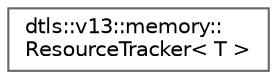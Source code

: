 digraph "Graphical Class Hierarchy"
{
 // LATEX_PDF_SIZE
  bgcolor="transparent";
  edge [fontname=Helvetica,fontsize=10,labelfontname=Helvetica,labelfontsize=10];
  node [fontname=Helvetica,fontsize=10,shape=box,height=0.2,width=0.4];
  rankdir="LR";
  Node0 [id="Node000000",label="dtls::v13::memory::\lResourceTracker\< T \>",height=0.2,width=0.4,color="grey40", fillcolor="white", style="filled",URL="$classdtls_1_1v13_1_1memory_1_1ResourceTracker.html",tooltip=" "];
}
